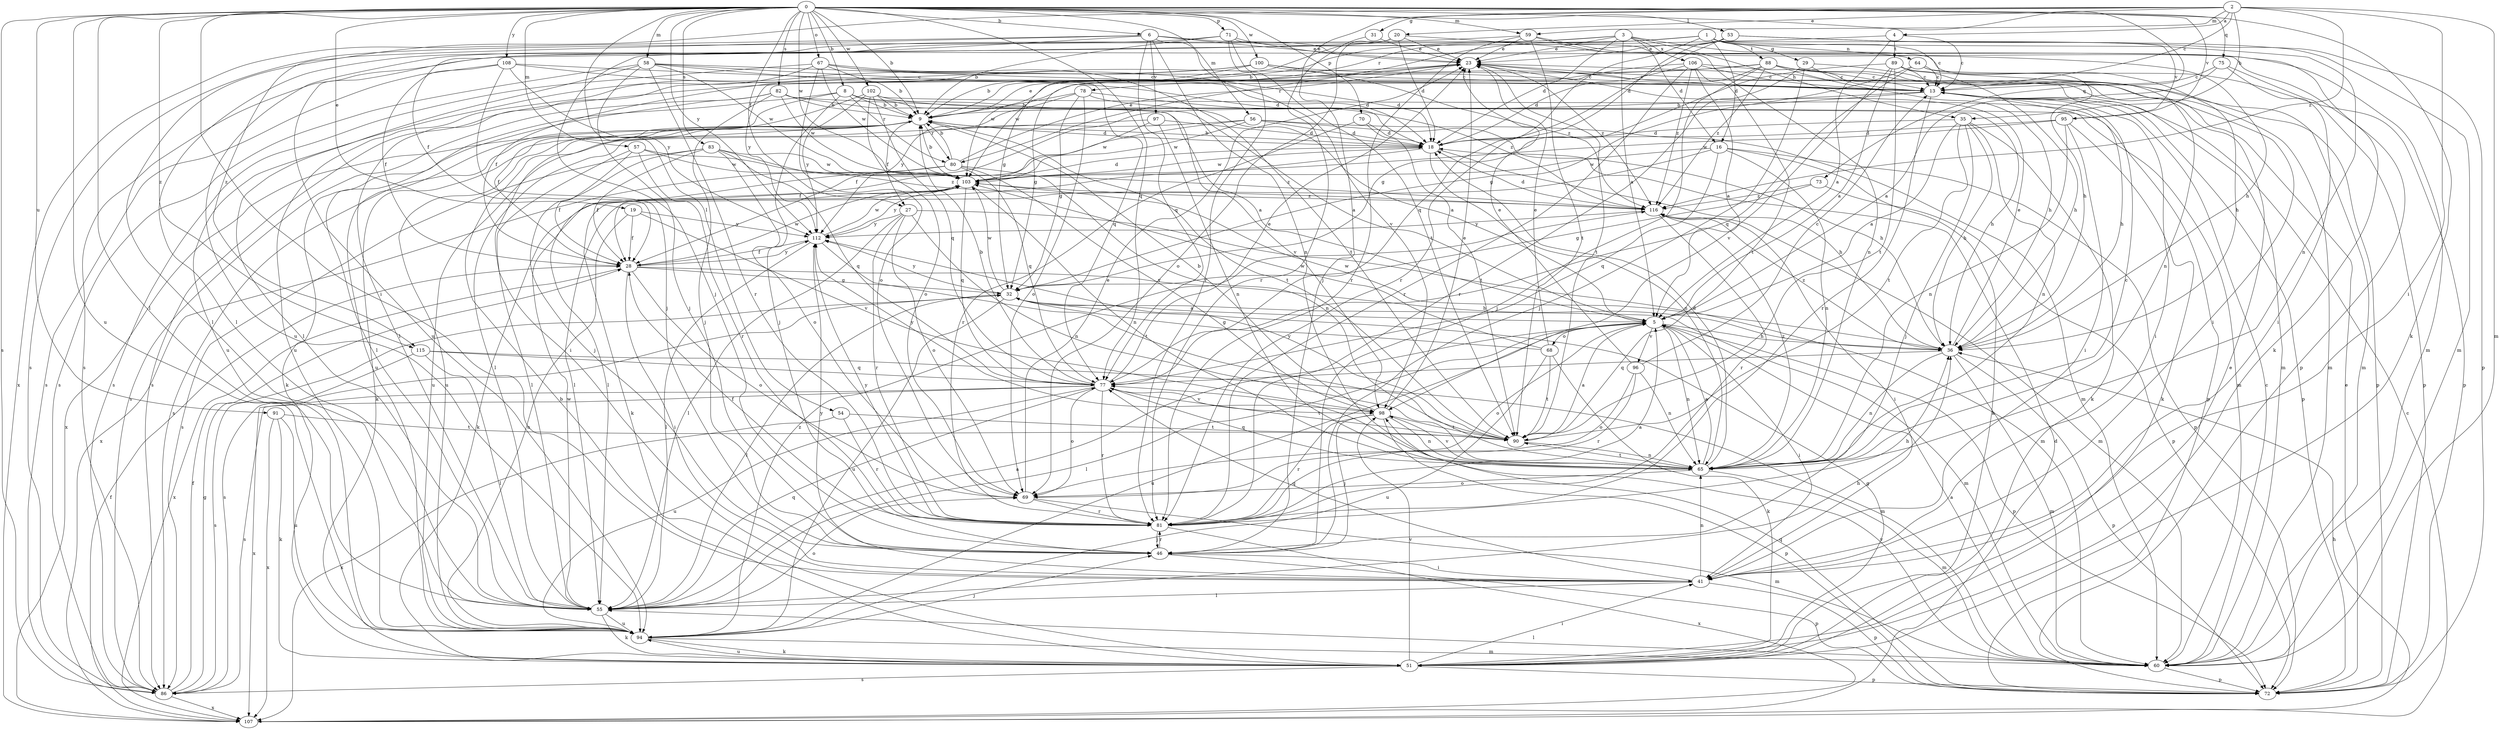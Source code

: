 strict digraph  {
0;
1;
2;
3;
4;
5;
6;
8;
9;
13;
16;
18;
19;
20;
23;
27;
28;
29;
31;
32;
35;
36;
41;
46;
51;
53;
54;
55;
56;
57;
58;
59;
60;
64;
65;
67;
68;
69;
70;
71;
72;
73;
75;
77;
78;
80;
81;
82;
83;
86;
88;
89;
90;
91;
94;
95;
96;
97;
98;
100;
102;
103;
106;
107;
108;
112;
115;
116;
0 -> 6  [label=b];
0 -> 8  [label=b];
0 -> 9  [label=b];
0 -> 19  [label=e];
0 -> 27  [label=f];
0 -> 41  [label=i];
0 -> 51  [label=k];
0 -> 53  [label=l];
0 -> 54  [label=l];
0 -> 55  [label=l];
0 -> 56  [label=m];
0 -> 57  [label=m];
0 -> 58  [label=m];
0 -> 59  [label=m];
0 -> 67  [label=o];
0 -> 70  [label=p];
0 -> 71  [label=p];
0 -> 73  [label=q];
0 -> 75  [label=q];
0 -> 77  [label=q];
0 -> 82  [label=s];
0 -> 83  [label=s];
0 -> 86  [label=s];
0 -> 91  [label=u];
0 -> 94  [label=u];
0 -> 95  [label=v];
0 -> 100  [label=w];
0 -> 102  [label=w];
0 -> 103  [label=w];
0 -> 108  [label=y];
0 -> 112  [label=y];
0 -> 115  [label=z];
1 -> 9  [label=b];
1 -> 13  [label=c];
1 -> 16  [label=d];
1 -> 29  [label=g];
1 -> 64  [label=n];
1 -> 65  [label=n];
1 -> 77  [label=q];
1 -> 78  [label=r];
1 -> 80  [label=r];
1 -> 88  [label=t];
1 -> 95  [label=v];
2 -> 4  [label=a];
2 -> 13  [label=c];
2 -> 20  [label=e];
2 -> 31  [label=g];
2 -> 35  [label=h];
2 -> 41  [label=i];
2 -> 46  [label=j];
2 -> 59  [label=m];
2 -> 60  [label=m];
2 -> 115  [label=z];
2 -> 116  [label=z];
3 -> 5  [label=a];
3 -> 16  [label=d];
3 -> 18  [label=d];
3 -> 23  [label=e];
3 -> 32  [label=g];
3 -> 35  [label=h];
3 -> 36  [label=h];
3 -> 94  [label=u];
3 -> 106  [label=x];
4 -> 5  [label=a];
4 -> 13  [label=c];
4 -> 86  [label=s];
4 -> 89  [label=t];
5 -> 36  [label=h];
5 -> 41  [label=i];
5 -> 55  [label=l];
5 -> 65  [label=n];
5 -> 68  [label=o];
5 -> 69  [label=o];
5 -> 72  [label=p];
5 -> 94  [label=u];
5 -> 96  [label=v];
6 -> 23  [label=e];
6 -> 46  [label=j];
6 -> 55  [label=l];
6 -> 65  [label=n];
6 -> 72  [label=p];
6 -> 77  [label=q];
6 -> 97  [label=v];
6 -> 98  [label=v];
6 -> 107  [label=x];
8 -> 9  [label=b];
8 -> 46  [label=j];
8 -> 51  [label=k];
8 -> 60  [label=m];
8 -> 80  [label=r];
8 -> 94  [label=u];
8 -> 98  [label=v];
9 -> 18  [label=d];
9 -> 23  [label=e];
9 -> 27  [label=f];
9 -> 41  [label=i];
9 -> 51  [label=k];
9 -> 80  [label=r];
9 -> 86  [label=s];
9 -> 90  [label=t];
9 -> 94  [label=u];
9 -> 107  [label=x];
13 -> 9  [label=b];
13 -> 28  [label=f];
13 -> 36  [label=h];
13 -> 41  [label=i];
13 -> 72  [label=p];
13 -> 81  [label=r];
16 -> 51  [label=k];
16 -> 55  [label=l];
16 -> 65  [label=n];
16 -> 72  [label=p];
16 -> 77  [label=q];
16 -> 103  [label=w];
18 -> 9  [label=b];
18 -> 36  [label=h];
18 -> 51  [label=k];
18 -> 65  [label=n];
18 -> 103  [label=w];
19 -> 28  [label=f];
19 -> 94  [label=u];
19 -> 98  [label=v];
19 -> 112  [label=y];
20 -> 18  [label=d];
20 -> 23  [label=e];
20 -> 28  [label=f];
20 -> 36  [label=h];
20 -> 69  [label=o];
23 -> 13  [label=c];
23 -> 28  [label=f];
23 -> 90  [label=t];
23 -> 103  [label=w];
23 -> 116  [label=z];
27 -> 55  [label=l];
27 -> 60  [label=m];
27 -> 65  [label=n];
27 -> 69  [label=o];
27 -> 81  [label=r];
27 -> 112  [label=y];
28 -> 32  [label=g];
28 -> 36  [label=h];
28 -> 41  [label=i];
28 -> 69  [label=o];
28 -> 103  [label=w];
28 -> 107  [label=x];
28 -> 112  [label=y];
29 -> 13  [label=c];
29 -> 46  [label=j];
29 -> 60  [label=m];
29 -> 81  [label=r];
31 -> 23  [label=e];
31 -> 81  [label=r];
32 -> 5  [label=a];
32 -> 55  [label=l];
32 -> 60  [label=m];
32 -> 86  [label=s];
32 -> 94  [label=u];
32 -> 103  [label=w];
32 -> 112  [label=y];
35 -> 5  [label=a];
35 -> 18  [label=d];
35 -> 36  [label=h];
35 -> 46  [label=j];
35 -> 51  [label=k];
35 -> 65  [label=n];
35 -> 90  [label=t];
36 -> 23  [label=e];
36 -> 60  [label=m];
36 -> 65  [label=n];
36 -> 72  [label=p];
36 -> 77  [label=q];
36 -> 103  [label=w];
36 -> 116  [label=z];
41 -> 55  [label=l];
41 -> 65  [label=n];
41 -> 72  [label=p];
41 -> 77  [label=q];
41 -> 112  [label=y];
46 -> 41  [label=i];
46 -> 72  [label=p];
46 -> 81  [label=r];
51 -> 9  [label=b];
51 -> 23  [label=e];
51 -> 32  [label=g];
51 -> 41  [label=i];
51 -> 72  [label=p];
51 -> 86  [label=s];
51 -> 94  [label=u];
51 -> 98  [label=v];
53 -> 18  [label=d];
53 -> 23  [label=e];
53 -> 60  [label=m];
53 -> 72  [label=p];
53 -> 81  [label=r];
53 -> 94  [label=u];
54 -> 81  [label=r];
54 -> 90  [label=t];
54 -> 107  [label=x];
55 -> 5  [label=a];
55 -> 36  [label=h];
55 -> 51  [label=k];
55 -> 69  [label=o];
55 -> 77  [label=q];
55 -> 94  [label=u];
55 -> 103  [label=w];
56 -> 18  [label=d];
56 -> 28  [label=f];
56 -> 36  [label=h];
56 -> 55  [label=l];
56 -> 60  [label=m];
56 -> 103  [label=w];
57 -> 28  [label=f];
57 -> 55  [label=l];
57 -> 81  [label=r];
57 -> 103  [label=w];
57 -> 116  [label=z];
58 -> 13  [label=c];
58 -> 18  [label=d];
58 -> 46  [label=j];
58 -> 55  [label=l];
58 -> 77  [label=q];
58 -> 81  [label=r];
58 -> 86  [label=s];
58 -> 103  [label=w];
59 -> 23  [label=e];
59 -> 51  [label=k];
59 -> 55  [label=l];
59 -> 65  [label=n];
59 -> 81  [label=r];
59 -> 90  [label=t];
60 -> 5  [label=a];
60 -> 13  [label=c];
60 -> 55  [label=l];
60 -> 72  [label=p];
60 -> 98  [label=v];
64 -> 13  [label=c];
64 -> 32  [label=g];
64 -> 36  [label=h];
64 -> 72  [label=p];
64 -> 77  [label=q];
65 -> 5  [label=a];
65 -> 13  [label=c];
65 -> 18  [label=d];
65 -> 60  [label=m];
65 -> 69  [label=o];
65 -> 77  [label=q];
65 -> 90  [label=t];
65 -> 98  [label=v];
65 -> 116  [label=z];
67 -> 9  [label=b];
67 -> 13  [label=c];
67 -> 18  [label=d];
67 -> 69  [label=o];
67 -> 86  [label=s];
67 -> 90  [label=t];
67 -> 94  [label=u];
67 -> 103  [label=w];
68 -> 23  [label=e];
68 -> 32  [label=g];
68 -> 51  [label=k];
68 -> 90  [label=t];
68 -> 94  [label=u];
68 -> 103  [label=w];
69 -> 23  [label=e];
69 -> 60  [label=m];
69 -> 81  [label=r];
70 -> 18  [label=d];
70 -> 81  [label=r];
70 -> 90  [label=t];
71 -> 9  [label=b];
71 -> 23  [label=e];
71 -> 60  [label=m];
71 -> 81  [label=r];
71 -> 86  [label=s];
71 -> 90  [label=t];
72 -> 23  [label=e];
72 -> 77  [label=q];
73 -> 32  [label=g];
73 -> 72  [label=p];
73 -> 116  [label=z];
75 -> 5  [label=a];
75 -> 13  [label=c];
75 -> 41  [label=i];
75 -> 72  [label=p];
77 -> 9  [label=b];
77 -> 23  [label=e];
77 -> 69  [label=o];
77 -> 81  [label=r];
77 -> 86  [label=s];
77 -> 90  [label=t];
77 -> 94  [label=u];
77 -> 98  [label=v];
77 -> 107  [label=x];
78 -> 5  [label=a];
78 -> 9  [label=b];
78 -> 32  [label=g];
78 -> 69  [label=o];
78 -> 112  [label=y];
78 -> 116  [label=z];
80 -> 9  [label=b];
80 -> 23  [label=e];
80 -> 55  [label=l];
80 -> 65  [label=n];
80 -> 77  [label=q];
80 -> 98  [label=v];
80 -> 107  [label=x];
81 -> 5  [label=a];
81 -> 28  [label=f];
81 -> 36  [label=h];
81 -> 46  [label=j];
81 -> 107  [label=x];
81 -> 112  [label=y];
82 -> 5  [label=a];
82 -> 9  [label=b];
82 -> 36  [label=h];
82 -> 46  [label=j];
82 -> 55  [label=l];
82 -> 86  [label=s];
82 -> 103  [label=w];
83 -> 28  [label=f];
83 -> 46  [label=j];
83 -> 69  [label=o];
83 -> 77  [label=q];
83 -> 86  [label=s];
83 -> 103  [label=w];
83 -> 116  [label=z];
86 -> 28  [label=f];
86 -> 32  [label=g];
86 -> 107  [label=x];
88 -> 13  [label=c];
88 -> 36  [label=h];
88 -> 46  [label=j];
88 -> 65  [label=n];
88 -> 72  [label=p];
88 -> 86  [label=s];
88 -> 103  [label=w];
88 -> 112  [label=y];
88 -> 116  [label=z];
89 -> 5  [label=a];
89 -> 13  [label=c];
89 -> 32  [label=g];
89 -> 36  [label=h];
89 -> 41  [label=i];
89 -> 90  [label=t];
89 -> 98  [label=v];
90 -> 5  [label=a];
90 -> 65  [label=n];
90 -> 112  [label=y];
91 -> 51  [label=k];
91 -> 90  [label=t];
91 -> 94  [label=u];
91 -> 107  [label=x];
94 -> 46  [label=j];
94 -> 51  [label=k];
94 -> 60  [label=m];
94 -> 116  [label=z];
95 -> 18  [label=d];
95 -> 41  [label=i];
95 -> 51  [label=k];
95 -> 65  [label=n];
95 -> 103  [label=w];
96 -> 13  [label=c];
96 -> 23  [label=e];
96 -> 65  [label=n];
96 -> 69  [label=o];
96 -> 81  [label=r];
97 -> 18  [label=d];
97 -> 65  [label=n];
97 -> 94  [label=u];
97 -> 103  [label=w];
98 -> 9  [label=b];
98 -> 23  [label=e];
98 -> 46  [label=j];
98 -> 65  [label=n];
98 -> 72  [label=p];
98 -> 81  [label=r];
98 -> 90  [label=t];
98 -> 112  [label=y];
100 -> 9  [label=b];
100 -> 13  [label=c];
100 -> 55  [label=l];
100 -> 60  [label=m];
100 -> 94  [label=u];
100 -> 116  [label=z];
102 -> 5  [label=a];
102 -> 9  [label=b];
102 -> 28  [label=f];
102 -> 69  [label=o];
102 -> 72  [label=p];
102 -> 77  [label=q];
102 -> 112  [label=y];
103 -> 9  [label=b];
103 -> 18  [label=d];
103 -> 51  [label=k];
103 -> 65  [label=n];
103 -> 77  [label=q];
103 -> 112  [label=y];
103 -> 116  [label=z];
106 -> 5  [label=a];
106 -> 13  [label=c];
106 -> 18  [label=d];
106 -> 32  [label=g];
106 -> 60  [label=m];
106 -> 81  [label=r];
106 -> 90  [label=t];
106 -> 116  [label=z];
107 -> 13  [label=c];
107 -> 18  [label=d];
107 -> 28  [label=f];
107 -> 36  [label=h];
108 -> 13  [label=c];
108 -> 18  [label=d];
108 -> 28  [label=f];
108 -> 46  [label=j];
108 -> 86  [label=s];
108 -> 112  [label=y];
112 -> 28  [label=f];
112 -> 55  [label=l];
112 -> 90  [label=t];
112 -> 103  [label=w];
115 -> 55  [label=l];
115 -> 60  [label=m];
115 -> 77  [label=q];
115 -> 86  [label=s];
116 -> 18  [label=d];
116 -> 41  [label=i];
116 -> 60  [label=m];
116 -> 81  [label=r];
116 -> 112  [label=y];
}

